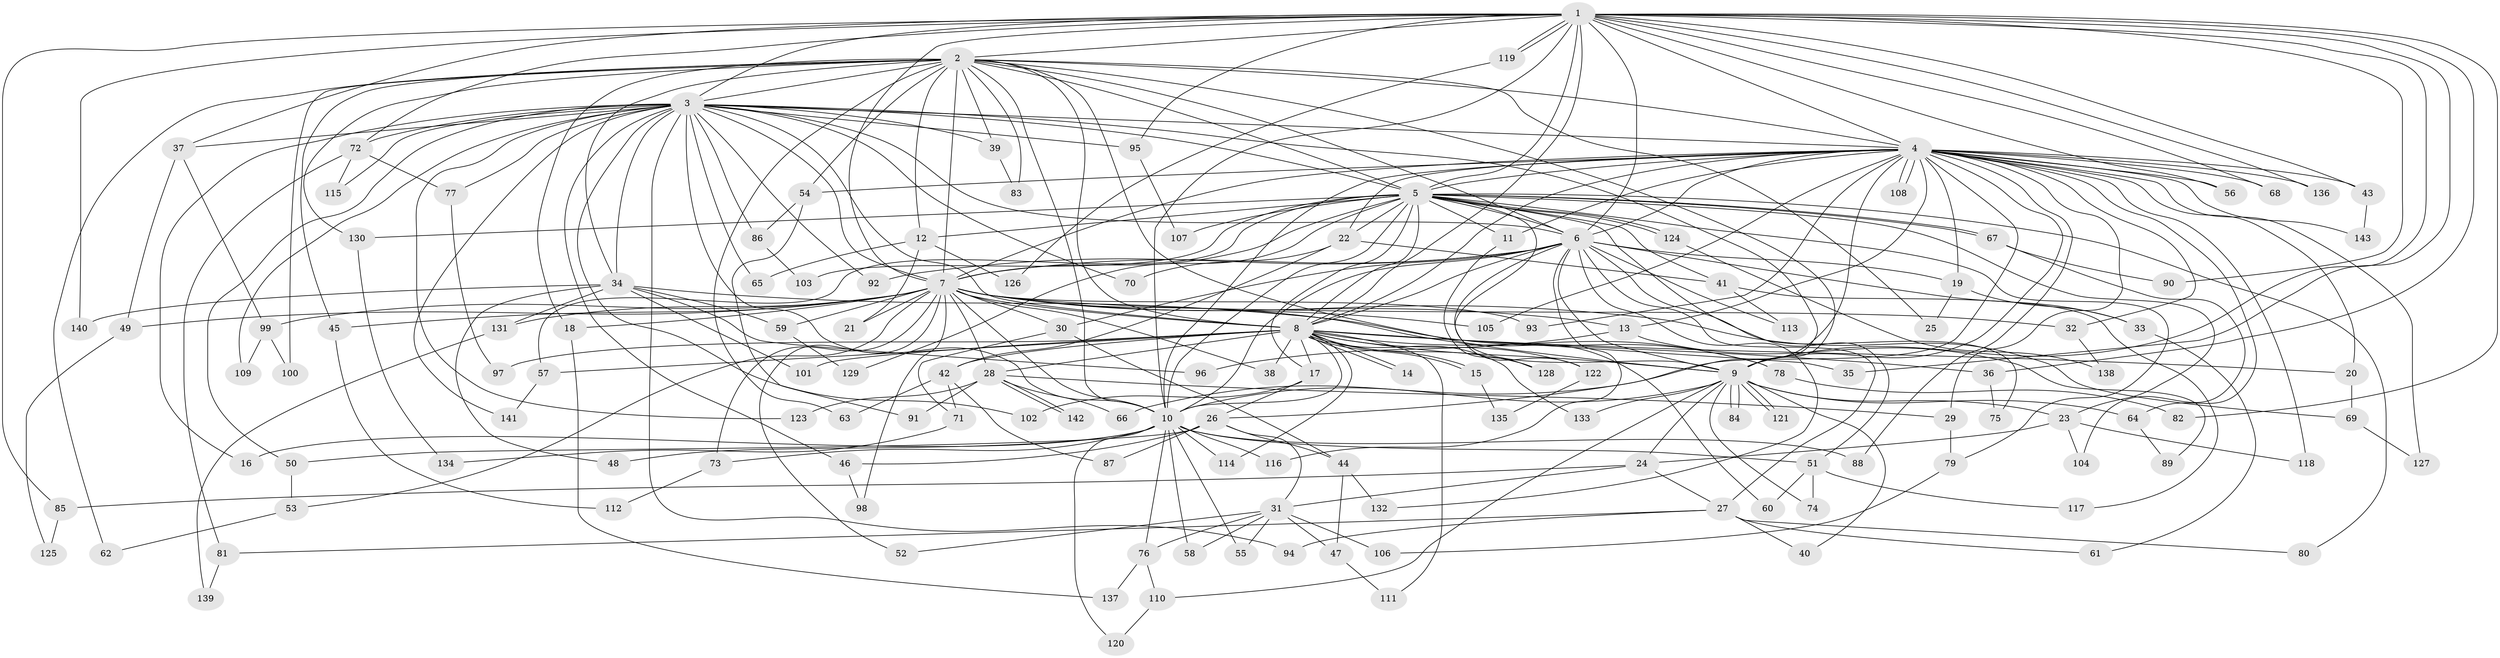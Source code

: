 // Generated by graph-tools (version 1.1) at 2025/45/03/09/25 04:45:42]
// undirected, 143 vertices, 311 edges
graph export_dot {
graph [start="1"]
  node [color=gray90,style=filled];
  1;
  2;
  3;
  4;
  5;
  6;
  7;
  8;
  9;
  10;
  11;
  12;
  13;
  14;
  15;
  16;
  17;
  18;
  19;
  20;
  21;
  22;
  23;
  24;
  25;
  26;
  27;
  28;
  29;
  30;
  31;
  32;
  33;
  34;
  35;
  36;
  37;
  38;
  39;
  40;
  41;
  42;
  43;
  44;
  45;
  46;
  47;
  48;
  49;
  50;
  51;
  52;
  53;
  54;
  55;
  56;
  57;
  58;
  59;
  60;
  61;
  62;
  63;
  64;
  65;
  66;
  67;
  68;
  69;
  70;
  71;
  72;
  73;
  74;
  75;
  76;
  77;
  78;
  79;
  80;
  81;
  82;
  83;
  84;
  85;
  86;
  87;
  88;
  89;
  90;
  91;
  92;
  93;
  94;
  95;
  96;
  97;
  98;
  99;
  100;
  101;
  102;
  103;
  104;
  105;
  106;
  107;
  108;
  109;
  110;
  111;
  112;
  113;
  114;
  115;
  116;
  117;
  118;
  119;
  120;
  121;
  122;
  123;
  124;
  125;
  126;
  127;
  128;
  129;
  130;
  131;
  132;
  133;
  134;
  135;
  136;
  137;
  138;
  139;
  140;
  141;
  142;
  143;
  1 -- 2;
  1 -- 3;
  1 -- 4;
  1 -- 5;
  1 -- 6;
  1 -- 7;
  1 -- 8;
  1 -- 9;
  1 -- 10;
  1 -- 35;
  1 -- 36;
  1 -- 37;
  1 -- 43;
  1 -- 56;
  1 -- 68;
  1 -- 72;
  1 -- 82;
  1 -- 85;
  1 -- 90;
  1 -- 95;
  1 -- 119;
  1 -- 119;
  1 -- 136;
  1 -- 140;
  2 -- 3;
  2 -- 4;
  2 -- 5;
  2 -- 6;
  2 -- 7;
  2 -- 8;
  2 -- 9;
  2 -- 10;
  2 -- 12;
  2 -- 18;
  2 -- 25;
  2 -- 34;
  2 -- 39;
  2 -- 45;
  2 -- 54;
  2 -- 60;
  2 -- 62;
  2 -- 63;
  2 -- 83;
  2 -- 100;
  2 -- 130;
  3 -- 4;
  3 -- 5;
  3 -- 6;
  3 -- 7;
  3 -- 8;
  3 -- 9;
  3 -- 10;
  3 -- 16;
  3 -- 34;
  3 -- 37;
  3 -- 39;
  3 -- 46;
  3 -- 50;
  3 -- 65;
  3 -- 70;
  3 -- 72;
  3 -- 77;
  3 -- 86;
  3 -- 92;
  3 -- 94;
  3 -- 95;
  3 -- 102;
  3 -- 109;
  3 -- 115;
  3 -- 123;
  3 -- 141;
  4 -- 5;
  4 -- 6;
  4 -- 7;
  4 -- 8;
  4 -- 9;
  4 -- 10;
  4 -- 11;
  4 -- 13;
  4 -- 19;
  4 -- 20;
  4 -- 22;
  4 -- 26;
  4 -- 29;
  4 -- 32;
  4 -- 43;
  4 -- 54;
  4 -- 56;
  4 -- 64;
  4 -- 66;
  4 -- 68;
  4 -- 88;
  4 -- 93;
  4 -- 105;
  4 -- 108;
  4 -- 108;
  4 -- 118;
  4 -- 127;
  4 -- 136;
  4 -- 143;
  5 -- 6;
  5 -- 7;
  5 -- 8;
  5 -- 9;
  5 -- 10;
  5 -- 11;
  5 -- 12;
  5 -- 17;
  5 -- 22;
  5 -- 23;
  5 -- 41;
  5 -- 51;
  5 -- 57;
  5 -- 67;
  5 -- 67;
  5 -- 79;
  5 -- 80;
  5 -- 103;
  5 -- 107;
  5 -- 124;
  5 -- 124;
  5 -- 129;
  5 -- 130;
  6 -- 7;
  6 -- 8;
  6 -- 9;
  6 -- 10;
  6 -- 19;
  6 -- 27;
  6 -- 30;
  6 -- 33;
  6 -- 75;
  6 -- 92;
  6 -- 113;
  6 -- 116;
  6 -- 122;
  6 -- 132;
  7 -- 8;
  7 -- 9;
  7 -- 10;
  7 -- 13;
  7 -- 18;
  7 -- 21;
  7 -- 28;
  7 -- 30;
  7 -- 32;
  7 -- 38;
  7 -- 45;
  7 -- 49;
  7 -- 52;
  7 -- 53;
  7 -- 59;
  7 -- 69;
  7 -- 73;
  7 -- 93;
  7 -- 98;
  7 -- 99;
  7 -- 105;
  7 -- 131;
  8 -- 9;
  8 -- 10;
  8 -- 14;
  8 -- 14;
  8 -- 15;
  8 -- 15;
  8 -- 17;
  8 -- 20;
  8 -- 28;
  8 -- 35;
  8 -- 36;
  8 -- 38;
  8 -- 42;
  8 -- 57;
  8 -- 78;
  8 -- 97;
  8 -- 101;
  8 -- 111;
  8 -- 114;
  8 -- 122;
  8 -- 128;
  8 -- 133;
  9 -- 10;
  9 -- 23;
  9 -- 24;
  9 -- 40;
  9 -- 64;
  9 -- 74;
  9 -- 84;
  9 -- 84;
  9 -- 110;
  9 -- 121;
  9 -- 121;
  9 -- 133;
  10 -- 16;
  10 -- 48;
  10 -- 51;
  10 -- 55;
  10 -- 58;
  10 -- 73;
  10 -- 76;
  10 -- 88;
  10 -- 114;
  10 -- 116;
  10 -- 120;
  11 -- 128;
  12 -- 21;
  12 -- 65;
  12 -- 126;
  13 -- 89;
  13 -- 96;
  15 -- 135;
  17 -- 26;
  17 -- 102;
  18 -- 137;
  19 -- 25;
  19 -- 33;
  20 -- 69;
  22 -- 41;
  22 -- 42;
  22 -- 70;
  23 -- 24;
  23 -- 104;
  23 -- 118;
  24 -- 27;
  24 -- 31;
  24 -- 85;
  26 -- 31;
  26 -- 44;
  26 -- 46;
  26 -- 50;
  26 -- 87;
  27 -- 40;
  27 -- 61;
  27 -- 80;
  27 -- 81;
  27 -- 94;
  28 -- 29;
  28 -- 66;
  28 -- 91;
  28 -- 123;
  28 -- 142;
  28 -- 142;
  29 -- 79;
  30 -- 44;
  30 -- 71;
  31 -- 47;
  31 -- 52;
  31 -- 55;
  31 -- 58;
  31 -- 76;
  31 -- 106;
  32 -- 138;
  33 -- 61;
  34 -- 48;
  34 -- 59;
  34 -- 78;
  34 -- 96;
  34 -- 101;
  34 -- 131;
  34 -- 140;
  36 -- 75;
  37 -- 49;
  37 -- 99;
  39 -- 83;
  41 -- 113;
  41 -- 117;
  42 -- 63;
  42 -- 71;
  42 -- 87;
  43 -- 143;
  44 -- 47;
  44 -- 132;
  45 -- 112;
  46 -- 98;
  47 -- 111;
  49 -- 125;
  50 -- 53;
  51 -- 60;
  51 -- 74;
  51 -- 117;
  53 -- 62;
  54 -- 86;
  54 -- 91;
  57 -- 141;
  59 -- 129;
  64 -- 89;
  67 -- 90;
  67 -- 104;
  69 -- 127;
  71 -- 134;
  72 -- 77;
  72 -- 81;
  72 -- 115;
  73 -- 112;
  76 -- 110;
  76 -- 137;
  77 -- 97;
  78 -- 82;
  79 -- 106;
  81 -- 139;
  85 -- 125;
  86 -- 103;
  95 -- 107;
  99 -- 100;
  99 -- 109;
  110 -- 120;
  119 -- 126;
  122 -- 135;
  124 -- 138;
  130 -- 134;
  131 -- 139;
}
